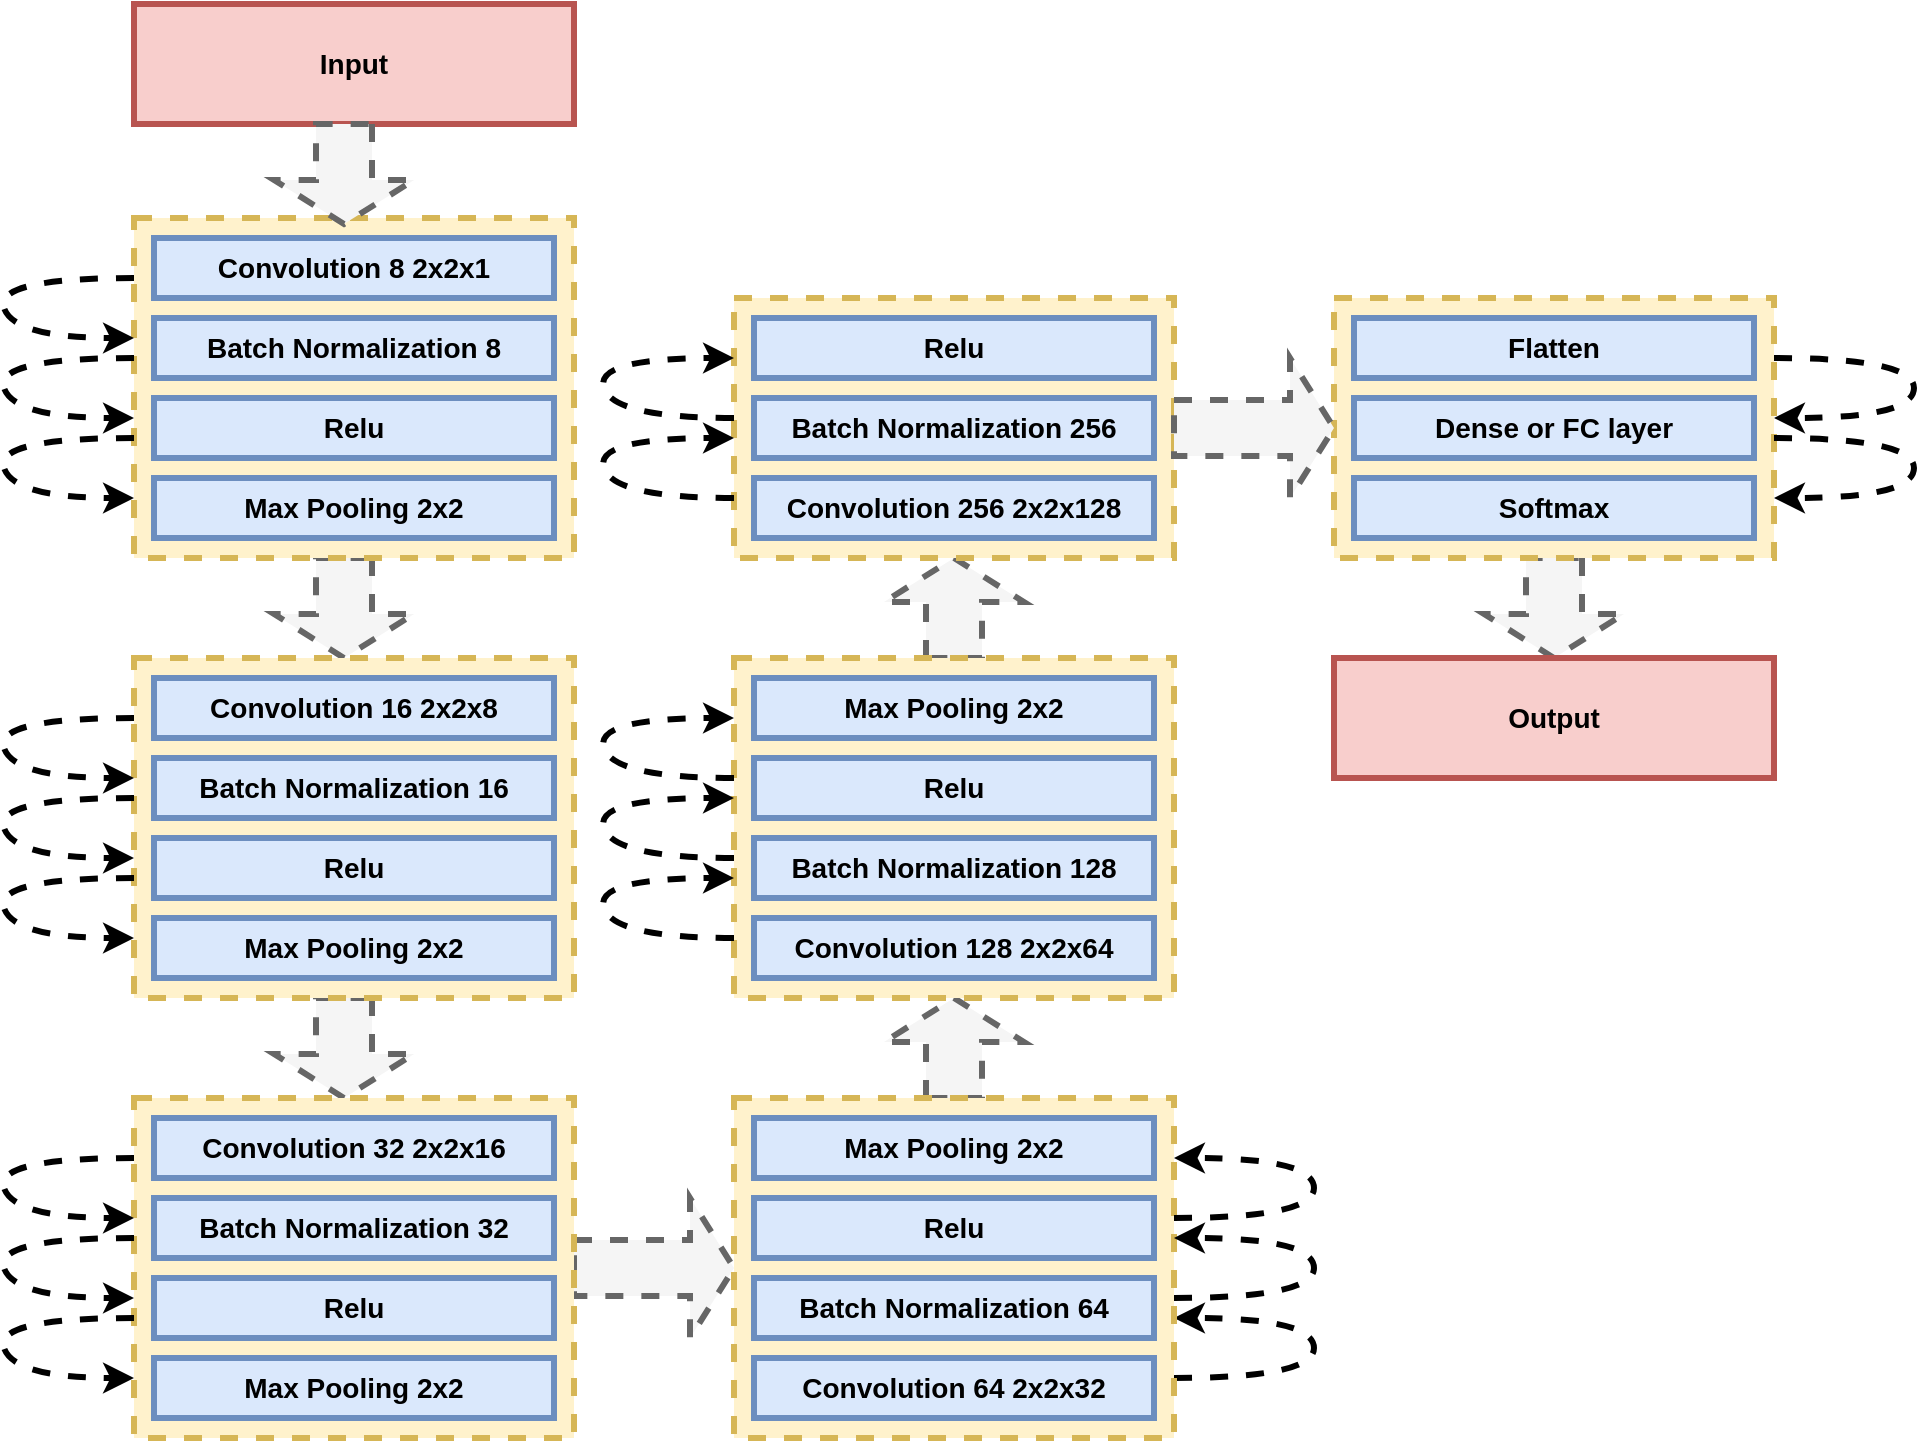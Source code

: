 <mxfile version="20.7.4" type="github"><diagram id="-h1h9-jIlDxMlFlL31QH" name="Page-1"><mxGraphModel dx="1434" dy="768" grid="1" gridSize="10" guides="1" tooltips="1" connect="1" arrows="1" fold="1" page="1" pageScale="1" pageWidth="1169" pageHeight="827" math="0" shadow="0"><root><mxCell id="0"/><mxCell id="1" parent="0"/><mxCell id="Si1UDrjJpx4Ty_v9w6Fm-128" value="" style="curved=1;endArrow=classic;html=1;dashed=1;strokeWidth=3;fontStyle=1;fontSize=14;" parent="1" edge="1"><mxGeometry width="50" height="50" relative="1" as="geometry"><mxPoint x="640" y="730" as="sourcePoint"/><mxPoint x="640" y="700" as="targetPoint"/><Array as="points"><mxPoint x="710" y="730"/><mxPoint x="710" y="700"/></Array></mxGeometry></mxCell><mxCell id="Si1UDrjJpx4Ty_v9w6Fm-121" value="" style="html=1;shadow=0;dashed=1;align=center;verticalAlign=middle;shape=mxgraph.arrows2.arrow;dy=0.6;dx=22;direction=east;notch=0;fillColor=#f5f5f5;strokeColor=#666666;fontColor=#333333;strokeWidth=3;fontStyle=1;fontSize=14;" parent="1" vertex="1"><mxGeometry x="340" y="640" width="80" height="70" as="geometry"/></mxCell><mxCell id="Si1UDrjJpx4Ty_v9w6Fm-96" value="" style="html=1;shadow=0;dashed=1;align=center;verticalAlign=middle;shape=mxgraph.arrows2.arrow;dy=0.6;dx=22;direction=south;notch=0;fillColor=#f5f5f5;strokeColor=#666666;fontColor=#333333;rotation=-180;strokeWidth=3;fontStyle=1;fontSize=14;" parent="1" vertex="1"><mxGeometry x="495" y="540" width="70" height="50" as="geometry"/></mxCell><mxCell id="Si1UDrjJpx4Ty_v9w6Fm-98" value="" style="html=1;shadow=0;dashed=1;align=center;verticalAlign=middle;shape=mxgraph.arrows2.arrow;dy=0.6;dx=22;direction=south;notch=0;fillColor=#f5f5f5;strokeColor=#666666;fontColor=#333333;rotation=-180;strokeWidth=3;fontStyle=1;fontSize=14;" parent="1" vertex="1"><mxGeometry x="495" y="320" width="70" height="50" as="geometry"/></mxCell><mxCell id="Si1UDrjJpx4Ty_v9w6Fm-90" value="" style="html=1;shadow=0;dashed=1;align=center;verticalAlign=middle;shape=mxgraph.arrows2.arrow;dy=0.6;dx=22;direction=south;notch=0;fillColor=#f5f5f5;strokeColor=#666666;fontColor=#333333;strokeWidth=3;fontStyle=1;fontSize=14;" parent="1" vertex="1"><mxGeometry x="190" y="540" width="70" height="50" as="geometry"/></mxCell><mxCell id="Si1UDrjJpx4Ty_v9w6Fm-93" value="" style="html=1;shadow=0;dashed=1;align=center;verticalAlign=middle;shape=mxgraph.arrows2.arrow;dy=0.6;dx=22;direction=south;notch=0;fillColor=#f5f5f5;strokeColor=#666666;fontColor=#333333;strokeWidth=3;fontStyle=1;fontSize=14;" parent="1" vertex="1"><mxGeometry x="795" y="320" width="70" height="50" as="geometry"/></mxCell><mxCell id="Si1UDrjJpx4Ty_v9w6Fm-87" value="" style="html=1;shadow=0;dashed=1;align=center;verticalAlign=middle;shape=mxgraph.arrows2.arrow;dy=0.6;dx=22;direction=south;notch=0;fillColor=#f5f5f5;strokeColor=#666666;fontColor=#333333;strokeWidth=3;fontStyle=1;fontSize=14;" parent="1" vertex="1"><mxGeometry x="190" y="320" width="70" height="50" as="geometry"/></mxCell><mxCell id="Si1UDrjJpx4Ty_v9w6Fm-35" value="" style="rounded=0;whiteSpace=wrap;html=1;fillColor=#fff2cc;strokeColor=#d6b656;dashed=1;fontStyle=1;strokeWidth=3;fontSize=14;" parent="1" vertex="1"><mxGeometry x="120" y="150" width="220" height="170" as="geometry"/></mxCell><mxCell id="Si1UDrjJpx4Ty_v9w6Fm-11" value="Convolution 8 2x2x1" style="rounded=0;whiteSpace=wrap;html=1;fillColor=#dae8fc;strokeColor=#6c8ebf;fontStyle=1;strokeWidth=3;fontSize=14;" parent="1" vertex="1"><mxGeometry x="130" y="160" width="200" height="30" as="geometry"/></mxCell><mxCell id="Si1UDrjJpx4Ty_v9w6Fm-31" value="Max Pooling 2x2" style="rounded=0;whiteSpace=wrap;html=1;fillColor=#dae8fc;strokeColor=#6c8ebf;fontStyle=1;strokeWidth=3;fontSize=14;" parent="1" vertex="1"><mxGeometry x="130" y="280" width="200" height="30" as="geometry"/></mxCell><mxCell id="Si1UDrjJpx4Ty_v9w6Fm-32" value="Relu" style="rounded=0;whiteSpace=wrap;html=1;fillColor=#dae8fc;strokeColor=#6c8ebf;fontStyle=1;strokeWidth=3;fontSize=14;" parent="1" vertex="1"><mxGeometry x="130" y="240" width="200" height="30" as="geometry"/></mxCell><mxCell id="Si1UDrjJpx4Ty_v9w6Fm-33" value="Batch Normalization 8" style="rounded=0;whiteSpace=wrap;html=1;fillColor=#dae8fc;strokeColor=#6c8ebf;fontStyle=1;strokeWidth=3;fontSize=14;" parent="1" vertex="1"><mxGeometry x="130" y="200" width="200" height="30" as="geometry"/></mxCell><mxCell id="Si1UDrjJpx4Ty_v9w6Fm-51" value="" style="rounded=0;whiteSpace=wrap;html=1;fillColor=#fff2cc;strokeColor=#d6b656;dashed=1;fontStyle=1;strokeWidth=3;fontSize=14;" parent="1" vertex="1"><mxGeometry x="120" y="370" width="220" height="170" as="geometry"/></mxCell><mxCell id="Si1UDrjJpx4Ty_v9w6Fm-52" value="Convolution 16 2x2x8" style="rounded=0;whiteSpace=wrap;html=1;fillColor=#dae8fc;strokeColor=#6c8ebf;fontStyle=1;strokeWidth=3;fontSize=14;" parent="1" vertex="1"><mxGeometry x="130" y="380" width="200" height="30" as="geometry"/></mxCell><mxCell id="Si1UDrjJpx4Ty_v9w6Fm-53" value="&lt;span style=&quot;font-size: 14px;&quot;&gt;Max Pooling 2x2&lt;/span&gt;" style="rounded=0;whiteSpace=wrap;html=1;fillColor=#dae8fc;strokeColor=#6c8ebf;fontStyle=1;strokeWidth=3;fontSize=14;" parent="1" vertex="1"><mxGeometry x="130" y="500" width="200" height="30" as="geometry"/></mxCell><mxCell id="Si1UDrjJpx4Ty_v9w6Fm-54" value="&lt;span style=&quot;font-size: 14px;&quot;&gt;Relu&lt;/span&gt;" style="rounded=0;whiteSpace=wrap;html=1;fillColor=#dae8fc;strokeColor=#6c8ebf;fontStyle=1;strokeWidth=3;fontSize=14;" parent="1" vertex="1"><mxGeometry x="130" y="460" width="200" height="30" as="geometry"/></mxCell><mxCell id="Si1UDrjJpx4Ty_v9w6Fm-55" value="&lt;span style=&quot;font-size: 14px;&quot;&gt;Batch Normalization 16&lt;/span&gt;" style="rounded=0;whiteSpace=wrap;html=1;fillColor=#dae8fc;strokeColor=#6c8ebf;fontStyle=1;strokeWidth=3;fontSize=14;" parent="1" vertex="1"><mxGeometry x="130" y="420" width="200" height="30" as="geometry"/></mxCell><mxCell id="Si1UDrjJpx4Ty_v9w6Fm-56" value="" style="rounded=0;whiteSpace=wrap;html=1;fillColor=#fff2cc;strokeColor=#d6b656;dashed=1;fontStyle=1;strokeWidth=3;fontSize=14;" parent="1" vertex="1"><mxGeometry x="120" y="590" width="220" height="170" as="geometry"/></mxCell><mxCell id="Si1UDrjJpx4Ty_v9w6Fm-57" value="Convolution 32 2x2x16" style="rounded=0;whiteSpace=wrap;html=1;fillColor=#dae8fc;strokeColor=#6c8ebf;fontStyle=1;strokeWidth=3;fontSize=14;" parent="1" vertex="1"><mxGeometry x="130" y="600" width="200" height="30" as="geometry"/></mxCell><mxCell id="Si1UDrjJpx4Ty_v9w6Fm-58" value="&lt;span style=&quot;font-size: 14px;&quot;&gt;Max Pooling 2x2&lt;/span&gt;" style="rounded=0;whiteSpace=wrap;html=1;fillColor=#dae8fc;strokeColor=#6c8ebf;fontStyle=1;strokeWidth=3;fontSize=14;" parent="1" vertex="1"><mxGeometry x="130" y="720" width="200" height="30" as="geometry"/></mxCell><mxCell id="Si1UDrjJpx4Ty_v9w6Fm-59" value="&lt;span style=&quot;font-size: 14px;&quot;&gt;Relu&lt;/span&gt;" style="rounded=0;whiteSpace=wrap;html=1;fillColor=#dae8fc;strokeColor=#6c8ebf;fontStyle=1;strokeWidth=3;fontSize=14;" parent="1" vertex="1"><mxGeometry x="130" y="680" width="200" height="30" as="geometry"/></mxCell><mxCell id="Si1UDrjJpx4Ty_v9w6Fm-60" value="&lt;span style=&quot;font-size: 14px;&quot;&gt;Batch Normalization 32&lt;/span&gt;" style="rounded=0;whiteSpace=wrap;html=1;fillColor=#dae8fc;strokeColor=#6c8ebf;fontStyle=1;strokeWidth=3;fontSize=14;" parent="1" vertex="1"><mxGeometry x="130" y="640" width="200" height="30" as="geometry"/></mxCell><mxCell id="Si1UDrjJpx4Ty_v9w6Fm-61" value="" style="rounded=0;whiteSpace=wrap;html=1;fillColor=#fff2cc;strokeColor=#d6b656;dashed=1;fontStyle=1;strokeWidth=3;fontSize=14;" parent="1" vertex="1"><mxGeometry x="420" y="190" width="220" height="130" as="geometry"/></mxCell><mxCell id="Si1UDrjJpx4Ty_v9w6Fm-63" value="Convolution 256 2x2x128" style="rounded=0;whiteSpace=wrap;html=1;fillColor=#dae8fc;strokeColor=#6c8ebf;fontStyle=1;strokeWidth=3;fontSize=14;" parent="1" vertex="1"><mxGeometry x="430" y="280" width="200" height="30" as="geometry"/></mxCell><mxCell id="Si1UDrjJpx4Ty_v9w6Fm-64" value="Batch Normalization 256" style="rounded=0;whiteSpace=wrap;html=1;fillColor=#dae8fc;strokeColor=#6c8ebf;fontStyle=1;strokeWidth=3;fontSize=14;" parent="1" vertex="1"><mxGeometry x="430" y="240" width="200" height="30" as="geometry"/></mxCell><mxCell id="Si1UDrjJpx4Ty_v9w6Fm-65" value="Relu" style="rounded=0;whiteSpace=wrap;html=1;fillColor=#dae8fc;strokeColor=#6c8ebf;fontStyle=1;strokeWidth=3;fontSize=14;" parent="1" vertex="1"><mxGeometry x="430" y="200" width="200" height="30" as="geometry"/></mxCell><mxCell id="Si1UDrjJpx4Ty_v9w6Fm-66" value="" style="rounded=0;whiteSpace=wrap;html=1;fillColor=#fff2cc;strokeColor=#d6b656;dashed=1;fontStyle=1;strokeWidth=3;fontSize=14;" parent="1" vertex="1"><mxGeometry x="420" y="370" width="220" height="170" as="geometry"/></mxCell><mxCell id="Si1UDrjJpx4Ty_v9w6Fm-67" value="&lt;span style=&quot;font-size: 14px;&quot;&gt;Max Pooling 2x2&lt;/span&gt;" style="rounded=0;whiteSpace=wrap;html=1;fillColor=#dae8fc;strokeColor=#6c8ebf;fontStyle=1;strokeWidth=3;fontSize=14;" parent="1" vertex="1"><mxGeometry x="430" y="380" width="200" height="30" as="geometry"/></mxCell><mxCell id="Si1UDrjJpx4Ty_v9w6Fm-68" value="Convolution 128 2x2x64" style="rounded=0;whiteSpace=wrap;html=1;fillColor=#dae8fc;strokeColor=#6c8ebf;fontStyle=1;strokeWidth=3;fontSize=14;" parent="1" vertex="1"><mxGeometry x="430" y="500" width="200" height="30" as="geometry"/></mxCell><mxCell id="Si1UDrjJpx4Ty_v9w6Fm-69" value="&lt;span style=&quot;font-size: 14px;&quot;&gt;Batch Normalization 128&lt;/span&gt;" style="rounded=0;whiteSpace=wrap;html=1;fillColor=#dae8fc;strokeColor=#6c8ebf;fontStyle=1;strokeWidth=3;fontSize=14;" parent="1" vertex="1"><mxGeometry x="430" y="460" width="200" height="30" as="geometry"/></mxCell><mxCell id="Si1UDrjJpx4Ty_v9w6Fm-70" value="&lt;span style=&quot;font-size: 14px;&quot;&gt;Relu&lt;/span&gt;" style="rounded=0;whiteSpace=wrap;html=1;fillColor=#dae8fc;strokeColor=#6c8ebf;fontStyle=1;strokeWidth=3;fontSize=14;" parent="1" vertex="1"><mxGeometry x="430" y="420" width="200" height="30" as="geometry"/></mxCell><mxCell id="Si1UDrjJpx4Ty_v9w6Fm-71" value="" style="rounded=0;whiteSpace=wrap;html=1;fillColor=#fff2cc;strokeColor=#d6b656;dashed=1;fontStyle=1;strokeWidth=3;fontSize=14;" parent="1" vertex="1"><mxGeometry x="420" y="590" width="220" height="170" as="geometry"/></mxCell><mxCell id="Si1UDrjJpx4Ty_v9w6Fm-72" value="&lt;span style=&quot;font-size: 14px;&quot;&gt;Max Pooling 2x2&lt;/span&gt;" style="rounded=0;whiteSpace=wrap;html=1;fillColor=#dae8fc;strokeColor=#6c8ebf;fontStyle=1;strokeWidth=3;fontSize=14;" parent="1" vertex="1"><mxGeometry x="430" y="600" width="200" height="30" as="geometry"/></mxCell><mxCell id="Si1UDrjJpx4Ty_v9w6Fm-74" value="&lt;span style=&quot;font-size: 14px;&quot;&gt;Batch Normalization 64&lt;/span&gt;" style="rounded=0;whiteSpace=wrap;html=1;fillColor=#dae8fc;strokeColor=#6c8ebf;fontStyle=1;strokeWidth=3;fontSize=14;" parent="1" vertex="1"><mxGeometry x="430" y="680" width="200" height="30" as="geometry"/></mxCell><mxCell id="Si1UDrjJpx4Ty_v9w6Fm-75" value="&lt;span style=&quot;font-size: 14px;&quot;&gt;Relu&lt;/span&gt;" style="rounded=0;whiteSpace=wrap;html=1;fillColor=#dae8fc;strokeColor=#6c8ebf;fontStyle=1;strokeWidth=3;fontSize=14;" parent="1" vertex="1"><mxGeometry x="430" y="640" width="200" height="30" as="geometry"/></mxCell><mxCell id="Si1UDrjJpx4Ty_v9w6Fm-76" value="" style="rounded=0;whiteSpace=wrap;html=1;fillColor=#fff2cc;strokeColor=#d6b656;dashed=1;fontStyle=1;strokeWidth=3;fontSize=14;" parent="1" vertex="1"><mxGeometry x="720" y="190" width="220" height="130" as="geometry"/></mxCell><mxCell id="Si1UDrjJpx4Ty_v9w6Fm-77" value="Flatten" style="rounded=0;whiteSpace=wrap;html=1;fillColor=#dae8fc;strokeColor=#6c8ebf;fontStyle=1;strokeWidth=3;fontSize=14;" parent="1" vertex="1"><mxGeometry x="730" y="200" width="200" height="30" as="geometry"/></mxCell><mxCell id="Si1UDrjJpx4Ty_v9w6Fm-78" value="Softmax" style="rounded=0;whiteSpace=wrap;html=1;fillColor=#dae8fc;strokeColor=#6c8ebf;fontStyle=1;strokeWidth=3;fontSize=14;" parent="1" vertex="1"><mxGeometry x="730" y="280" width="200" height="30" as="geometry"/></mxCell><mxCell id="Si1UDrjJpx4Ty_v9w6Fm-79" value="Dense or FC layer" style="rounded=0;whiteSpace=wrap;html=1;fillColor=#dae8fc;strokeColor=#6c8ebf;fontStyle=1;strokeWidth=3;fontSize=14;" parent="1" vertex="1"><mxGeometry x="730" y="240" width="200" height="30" as="geometry"/></mxCell><mxCell id="Si1UDrjJpx4Ty_v9w6Fm-85" value="Input" style="rounded=0;whiteSpace=wrap;html=1;fillColor=#f8cecc;strokeColor=#b85450;fontStyle=1;strokeWidth=3;fontSize=14;" parent="1" vertex="1"><mxGeometry x="120" y="43" width="220" height="60" as="geometry"/></mxCell><mxCell id="Si1UDrjJpx4Ty_v9w6Fm-86" value="Output" style="rounded=0;whiteSpace=wrap;html=1;fillColor=#f8cecc;strokeColor=#b85450;fontStyle=1;strokeWidth=3;fontSize=14;" parent="1" vertex="1"><mxGeometry x="720" y="370" width="220" height="60" as="geometry"/></mxCell><mxCell id="Si1UDrjJpx4Ty_v9w6Fm-88" value="Convolution 64 2x2x32" style="rounded=0;whiteSpace=wrap;html=1;fillColor=#dae8fc;strokeColor=#6c8ebf;fontStyle=1;strokeWidth=3;fontSize=14;" parent="1" vertex="1"><mxGeometry x="430" y="720" width="200" height="30" as="geometry"/></mxCell><mxCell id="Si1UDrjJpx4Ty_v9w6Fm-94" value="" style="html=1;shadow=0;dashed=1;align=center;verticalAlign=middle;shape=mxgraph.arrows2.arrow;dy=0.6;dx=22;direction=south;notch=0;fillColor=#f5f5f5;strokeColor=#666666;fontColor=#333333;fontStyle=1;strokeWidth=3;fontSize=14;" parent="1" vertex="1"><mxGeometry x="190" y="103" width="70" height="50" as="geometry"/></mxCell><mxCell id="Si1UDrjJpx4Ty_v9w6Fm-104" value="" style="curved=1;endArrow=classic;html=1;dashed=1;strokeWidth=3;fontStyle=1;fontSize=14;" parent="1" edge="1"><mxGeometry width="50" height="50" relative="1" as="geometry"><mxPoint x="120" y="220" as="sourcePoint"/><mxPoint x="120" y="250" as="targetPoint"/><Array as="points"><mxPoint x="50" y="220"/><mxPoint x="60" y="250"/></Array></mxGeometry></mxCell><mxCell id="Si1UDrjJpx4Ty_v9w6Fm-105" value="" style="curved=1;endArrow=classic;html=1;dashed=1;strokeWidth=3;fontStyle=1;fontSize=14;" parent="1" edge="1"><mxGeometry width="50" height="50" relative="1" as="geometry"><mxPoint x="120" y="180" as="sourcePoint"/><mxPoint x="120" y="210" as="targetPoint"/><Array as="points"><mxPoint x="50" y="180"/><mxPoint x="60" y="210"/></Array></mxGeometry></mxCell><mxCell id="Si1UDrjJpx4Ty_v9w6Fm-106" value="" style="curved=1;endArrow=classic;html=1;dashed=1;strokeWidth=3;fontStyle=1;fontSize=14;" parent="1" edge="1"><mxGeometry width="50" height="50" relative="1" as="geometry"><mxPoint x="120" y="260" as="sourcePoint"/><mxPoint x="120" y="290" as="targetPoint"/><Array as="points"><mxPoint x="50" y="260"/><mxPoint x="60" y="290"/></Array></mxGeometry></mxCell><mxCell id="Si1UDrjJpx4Ty_v9w6Fm-110" value="" style="curved=1;endArrow=classic;html=1;dashed=1;strokeWidth=3;fontStyle=1;fontSize=14;" parent="1" edge="1"><mxGeometry width="50" height="50" relative="1" as="geometry"><mxPoint x="120" y="440" as="sourcePoint"/><mxPoint x="120" y="470" as="targetPoint"/><Array as="points"><mxPoint x="50" y="440"/><mxPoint x="60" y="470"/></Array></mxGeometry></mxCell><mxCell id="Si1UDrjJpx4Ty_v9w6Fm-111" value="" style="curved=1;endArrow=classic;html=1;dashed=1;strokeWidth=3;fontStyle=1;fontSize=14;" parent="1" edge="1"><mxGeometry width="50" height="50" relative="1" as="geometry"><mxPoint x="120" y="400" as="sourcePoint"/><mxPoint x="120" y="430" as="targetPoint"/><Array as="points"><mxPoint x="50" y="400"/><mxPoint x="60" y="430"/></Array></mxGeometry></mxCell><mxCell id="Si1UDrjJpx4Ty_v9w6Fm-112" value="" style="curved=1;endArrow=classic;html=1;dashed=1;strokeWidth=3;fontStyle=1;fontSize=14;" parent="1" edge="1"><mxGeometry width="50" height="50" relative="1" as="geometry"><mxPoint x="120" y="480" as="sourcePoint"/><mxPoint x="120" y="510" as="targetPoint"/><Array as="points"><mxPoint x="50" y="480"/><mxPoint x="60" y="510"/></Array></mxGeometry></mxCell><mxCell id="Si1UDrjJpx4Ty_v9w6Fm-113" value="" style="curved=1;endArrow=classic;html=1;dashed=1;strokeWidth=3;fontStyle=1;fontSize=14;" parent="1" edge="1"><mxGeometry width="50" height="50" relative="1" as="geometry"><mxPoint x="120" y="660" as="sourcePoint"/><mxPoint x="120" y="690" as="targetPoint"/><Array as="points"><mxPoint x="50" y="660"/><mxPoint x="60" y="690"/></Array></mxGeometry></mxCell><mxCell id="Si1UDrjJpx4Ty_v9w6Fm-114" value="" style="curved=1;endArrow=classic;html=1;dashed=1;strokeWidth=3;fontStyle=1;fontSize=14;" parent="1" edge="1"><mxGeometry width="50" height="50" relative="1" as="geometry"><mxPoint x="120" y="620" as="sourcePoint"/><mxPoint x="120" y="650" as="targetPoint"/><Array as="points"><mxPoint x="50" y="620"/><mxPoint x="60" y="650"/></Array></mxGeometry></mxCell><mxCell id="Si1UDrjJpx4Ty_v9w6Fm-115" value="" style="curved=1;endArrow=classic;html=1;dashed=1;strokeWidth=3;fontStyle=1;fontSize=14;" parent="1" edge="1"><mxGeometry width="50" height="50" relative="1" as="geometry"><mxPoint x="120" y="700" as="sourcePoint"/><mxPoint x="120" y="730" as="targetPoint"/><Array as="points"><mxPoint x="50" y="700"/><mxPoint x="60" y="730"/></Array></mxGeometry></mxCell><mxCell id="Si1UDrjJpx4Ty_v9w6Fm-116" value="" style="curved=1;endArrow=classic;html=1;dashed=1;strokeWidth=3;fontStyle=1;fontSize=14;" parent="1" edge="1"><mxGeometry width="50" height="50" relative="1" as="geometry"><mxPoint x="420" y="470" as="sourcePoint"/><mxPoint x="420" y="440" as="targetPoint"/><Array as="points"><mxPoint x="360" y="470"/><mxPoint x="350" y="440"/></Array></mxGeometry></mxCell><mxCell id="Si1UDrjJpx4Ty_v9w6Fm-117" value="" style="curved=1;endArrow=classic;html=1;dashed=1;strokeWidth=3;fontStyle=1;fontSize=14;" parent="1" edge="1"><mxGeometry width="50" height="50" relative="1" as="geometry"><mxPoint x="420" y="430" as="sourcePoint"/><mxPoint x="420" y="400" as="targetPoint"/><Array as="points"><mxPoint x="360" y="430"/><mxPoint x="350" y="400"/></Array></mxGeometry></mxCell><mxCell id="Si1UDrjJpx4Ty_v9w6Fm-118" value="" style="curved=1;endArrow=classic;html=1;dashed=1;strokeWidth=3;fontStyle=1;fontSize=14;" parent="1" edge="1"><mxGeometry width="50" height="50" relative="1" as="geometry"><mxPoint x="420" y="510" as="sourcePoint"/><mxPoint x="420" y="480" as="targetPoint"/><Array as="points"><mxPoint x="360" y="510"/><mxPoint x="350" y="480"/></Array></mxGeometry></mxCell><mxCell id="Si1UDrjJpx4Ty_v9w6Fm-119" value="" style="curved=1;endArrow=classic;html=1;dashed=1;shadow=0;strokeWidth=3;fontStyle=1;fontSize=14;" parent="1" edge="1"><mxGeometry width="50" height="50" relative="1" as="geometry"><mxPoint x="420" y="250" as="sourcePoint"/><mxPoint x="420" y="220" as="targetPoint"/><Array as="points"><mxPoint x="360" y="250"/><mxPoint x="350" y="220"/></Array></mxGeometry></mxCell><mxCell id="Si1UDrjJpx4Ty_v9w6Fm-120" value="" style="curved=1;endArrow=classic;html=1;dashed=1;strokeWidth=3;fontStyle=1;fontSize=14;" parent="1" edge="1"><mxGeometry width="50" height="50" relative="1" as="geometry"><mxPoint x="420" y="290" as="sourcePoint"/><mxPoint x="420" y="260" as="targetPoint"/><Array as="points"><mxPoint x="360" y="290"/><mxPoint x="350" y="260"/></Array></mxGeometry></mxCell><mxCell id="Si1UDrjJpx4Ty_v9w6Fm-122" value="" style="html=1;shadow=0;dashed=1;align=center;verticalAlign=middle;shape=mxgraph.arrows2.arrow;dy=0.6;dx=22;direction=east;notch=0;strokeWidth=3;fontStyle=1;fillColor=#f5f5f5;fontColor=#333333;strokeColor=#666666;fontSize=14;" parent="1" vertex="1"><mxGeometry x="640" y="220" width="80" height="70" as="geometry"/></mxCell><mxCell id="Si1UDrjJpx4Ty_v9w6Fm-129" value="" style="curved=1;endArrow=classic;html=1;dashed=1;strokeWidth=3;fontStyle=1;fontSize=14;" parent="1" edge="1"><mxGeometry width="50" height="50" relative="1" as="geometry"><mxPoint x="640" y="690" as="sourcePoint"/><mxPoint x="640" y="660" as="targetPoint"/><Array as="points"><mxPoint x="710" y="690"/><mxPoint x="710" y="660"/></Array></mxGeometry></mxCell><mxCell id="Si1UDrjJpx4Ty_v9w6Fm-130" value="" style="curved=1;endArrow=classic;html=1;dashed=1;strokeWidth=3;fontStyle=1;fontSize=14;" parent="1" edge="1"><mxGeometry width="50" height="50" relative="1" as="geometry"><mxPoint x="640" y="650" as="sourcePoint"/><mxPoint x="640" y="620" as="targetPoint"/><Array as="points"><mxPoint x="710" y="650"/><mxPoint x="710" y="620"/></Array></mxGeometry></mxCell><mxCell id="Si1UDrjJpx4Ty_v9w6Fm-131" value="" style="curved=1;endArrow=classic;html=1;dashed=1;strokeWidth=3;fontStyle=1;fontSize=14;" parent="1" edge="1"><mxGeometry width="50" height="50" relative="1" as="geometry"><mxPoint x="940" y="260" as="sourcePoint"/><mxPoint x="940" y="290" as="targetPoint"/><Array as="points"><mxPoint x="1010" y="260"/><mxPoint x="1010" y="290"/></Array></mxGeometry></mxCell><mxCell id="Si1UDrjJpx4Ty_v9w6Fm-132" value="" style="curved=1;endArrow=classic;html=1;dashed=1;strokeWidth=3;fontStyle=1;fontSize=14;" parent="1" edge="1"><mxGeometry width="50" height="50" relative="1" as="geometry"><mxPoint x="940" y="220" as="sourcePoint"/><mxPoint x="940" y="250" as="targetPoint"/><Array as="points"><mxPoint x="1010" y="220"/><mxPoint x="1010" y="250"/></Array></mxGeometry></mxCell></root></mxGraphModel></diagram></mxfile>
